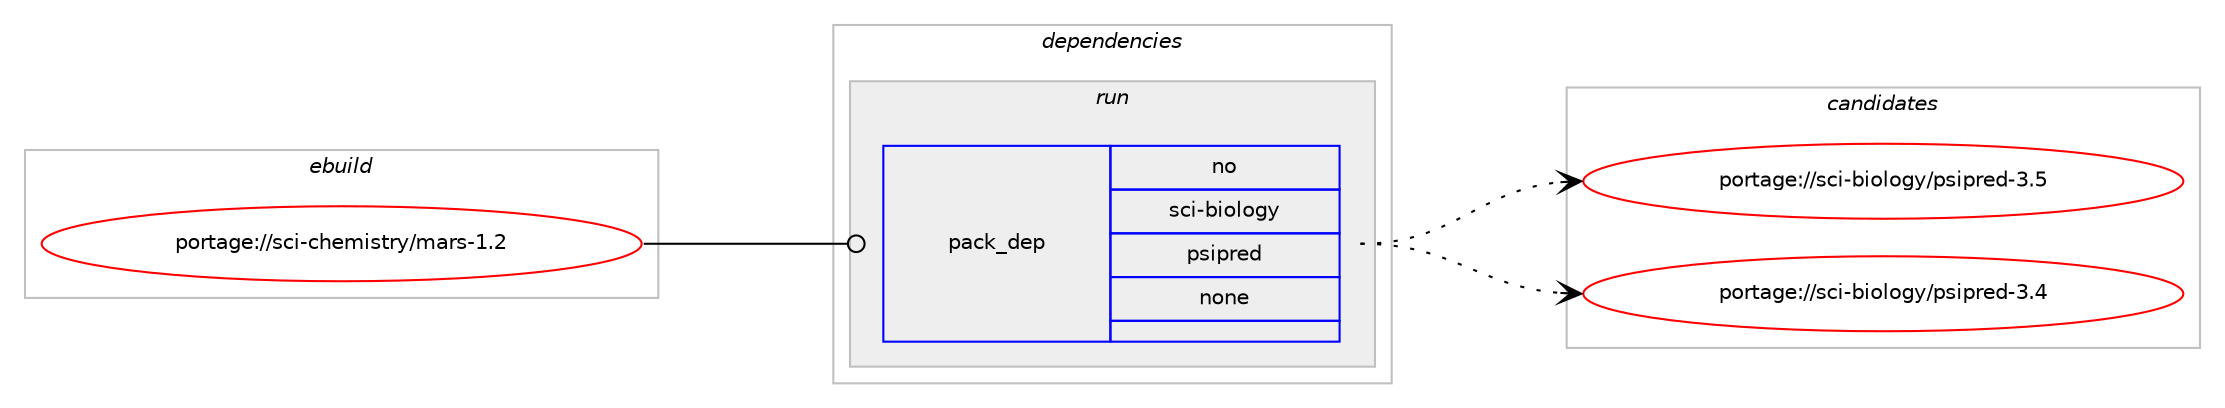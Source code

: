 digraph prolog {

# *************
# Graph options
# *************

newrank=true;
concentrate=true;
compound=true;
graph [rankdir=LR,fontname=Helvetica,fontsize=10,ranksep=1.5];#, ranksep=2.5, nodesep=0.2];
edge  [arrowhead=vee];
node  [fontname=Helvetica,fontsize=10];

# **********
# The ebuild
# **********

subgraph cluster_leftcol {
color=gray;
rank=same;
label=<<i>ebuild</i>>;
id [label="portage://sci-chemistry/mars-1.2", color=red, width=4, href="../sci-chemistry/mars-1.2.svg"];
}

# ****************
# The dependencies
# ****************

subgraph cluster_midcol {
color=gray;
label=<<i>dependencies</i>>;
subgraph cluster_compile {
fillcolor="#eeeeee";
style=filled;
label=<<i>compile</i>>;
}
subgraph cluster_compileandrun {
fillcolor="#eeeeee";
style=filled;
label=<<i>compile and run</i>>;
}
subgraph cluster_run {
fillcolor="#eeeeee";
style=filled;
label=<<i>run</i>>;
subgraph pack34252 {
dependency42835 [label=<<TABLE BORDER="0" CELLBORDER="1" CELLSPACING="0" CELLPADDING="4" WIDTH="220"><TR><TD ROWSPAN="6" CELLPADDING="30">pack_dep</TD></TR><TR><TD WIDTH="110">no</TD></TR><TR><TD>sci-biology</TD></TR><TR><TD>psipred</TD></TR><TR><TD>none</TD></TR><TR><TD></TD></TR></TABLE>>, shape=none, color=blue];
}
id:e -> dependency42835:w [weight=20,style="solid",arrowhead="odot"];
}
}

# **************
# The candidates
# **************

subgraph cluster_choices {
rank=same;
color=gray;
label=<<i>candidates</i>>;

subgraph choice34252 {
color=black;
nodesep=1;
choice1159910545981051111081111031214711211510511211410110045514653 [label="portage://sci-biology/psipred-3.5", color=red, width=4,href="../sci-biology/psipred-3.5.svg"];
choice1159910545981051111081111031214711211510511211410110045514652 [label="portage://sci-biology/psipred-3.4", color=red, width=4,href="../sci-biology/psipred-3.4.svg"];
dependency42835:e -> choice1159910545981051111081111031214711211510511211410110045514653:w [style=dotted,weight="100"];
dependency42835:e -> choice1159910545981051111081111031214711211510511211410110045514652:w [style=dotted,weight="100"];
}
}

}
